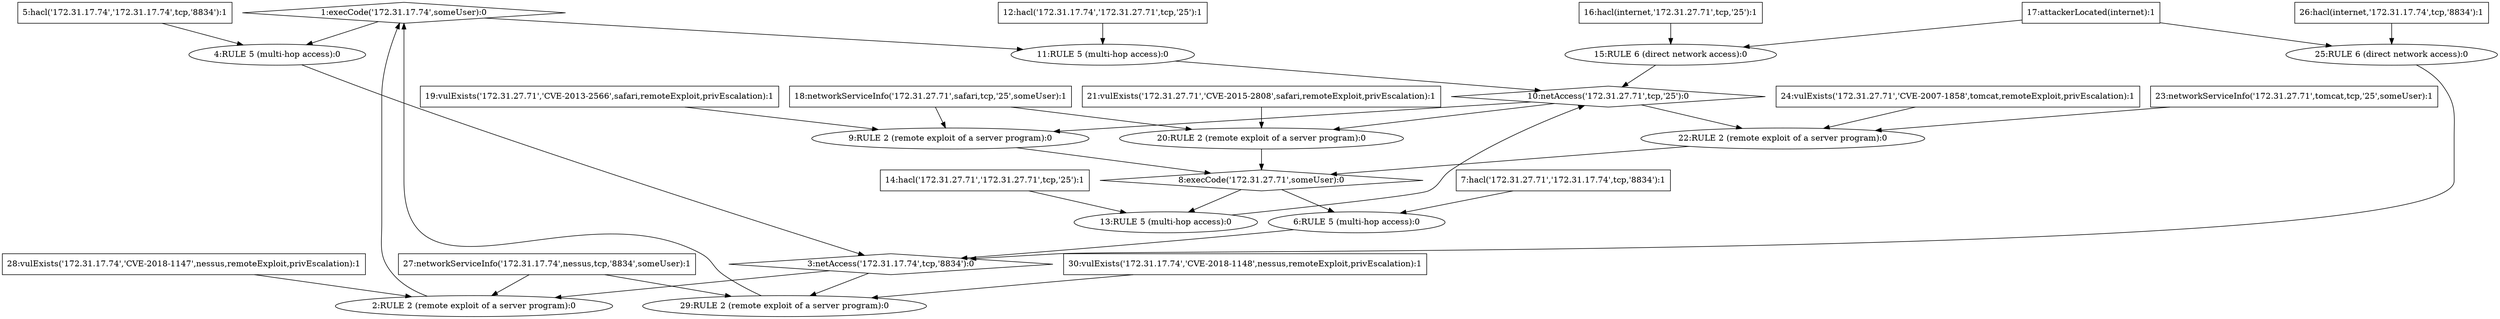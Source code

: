 digraph G {
	1 [label="1:execCode('172.31.17.74',someUser):0",shape=diamond];
	2 [label="2:RULE 2 (remote exploit of a server program):0",shape=ellipse];
	3 [label="3:netAccess('172.31.17.74',tcp,'8834'):0",shape=diamond];
	4 [label="4:RULE 5 (multi-hop access):0",shape=ellipse];
	5 [label="5:hacl('172.31.17.74','172.31.17.74',tcp,'8834'):1",shape=box];
	6 [label="6:RULE 5 (multi-hop access):0",shape=ellipse];
	7 [label="7:hacl('172.31.27.71','172.31.17.74',tcp,'8834'):1",shape=box];
	8 [label="8:execCode('172.31.27.71',someUser):0",shape=diamond];
	9 [label="9:RULE 2 (remote exploit of a server program):0",shape=ellipse];
	10 [label="10:netAccess('172.31.27.71',tcp,'25'):0",shape=diamond];
	11 [label="11:RULE 5 (multi-hop access):0",shape=ellipse];
	12 [label="12:hacl('172.31.17.74','172.31.27.71',tcp,'25'):1",shape=box];
	13 [label="13:RULE 5 (multi-hop access):0",shape=ellipse];
	14 [label="14:hacl('172.31.27.71','172.31.27.71',tcp,'25'):1",shape=box];
	15 [label="15:RULE 6 (direct network access):0",shape=ellipse];
	16 [label="16:hacl(internet,'172.31.27.71',tcp,'25'):1",shape=box];
	17 [label="17:attackerLocated(internet):1",shape=box];
	18 [label="18:networkServiceInfo('172.31.27.71',safari,tcp,'25',someUser):1",shape=box];
	19 [label="19:vulExists('172.31.27.71','CVE-2013-2566',safari,remoteExploit,privEscalation):1",shape=box];
	20 [label="20:RULE 2 (remote exploit of a server program):0",shape=ellipse];
	21 [label="21:vulExists('172.31.27.71','CVE-2015-2808',safari,remoteExploit,privEscalation):1",shape=box];
	22 [label="22:RULE 2 (remote exploit of a server program):0",shape=ellipse];
	23 [label="23:networkServiceInfo('172.31.27.71',tomcat,tcp,'25',someUser):1",shape=box];
	24 [label="24:vulExists('172.31.27.71','CVE-2007-1858',tomcat,remoteExploit,privEscalation):1",shape=box];
	25 [label="25:RULE 6 (direct network access):0",shape=ellipse];
	26 [label="26:hacl(internet,'172.31.17.74',tcp,'8834'):1",shape=box];
	27 [label="27:networkServiceInfo('172.31.17.74',nessus,tcp,'8834',someUser):1",shape=box];
	28 [label="28:vulExists('172.31.17.74','CVE-2018-1147',nessus,remoteExploit,privEscalation):1",shape=box];
	29 [label="29:RULE 2 (remote exploit of a server program):0",shape=ellipse];
	30 [label="30:vulExists('172.31.17.74','CVE-2018-1148',nessus,remoteExploit,privEscalation):1",shape=box];
	5 -> 	4;
	1 -> 	4;
	4 -> 	3;
	7 -> 	6;
	12 -> 	11;
	1 -> 	11;
	11 -> 	10;
	14 -> 	13;
	8 -> 	13;
	13 -> 	10;
	16 -> 	15;
	17 -> 	15;
	15 -> 	10;
	10 -> 	9;
	18 -> 	9;
	19 -> 	9;
	9 -> 	8;
	10 -> 	20;
	18 -> 	20;
	21 -> 	20;
	20 -> 	8;
	10 -> 	22;
	23 -> 	22;
	24 -> 	22;
	22 -> 	8;
	8 -> 	6;
	6 -> 	3;
	26 -> 	25;
	17 -> 	25;
	25 -> 	3;
	3 -> 	2;
	27 -> 	2;
	28 -> 	2;
	2 -> 	1;
	3 -> 	29;
	27 -> 	29;
	30 -> 	29;
	29 -> 	1;
}
